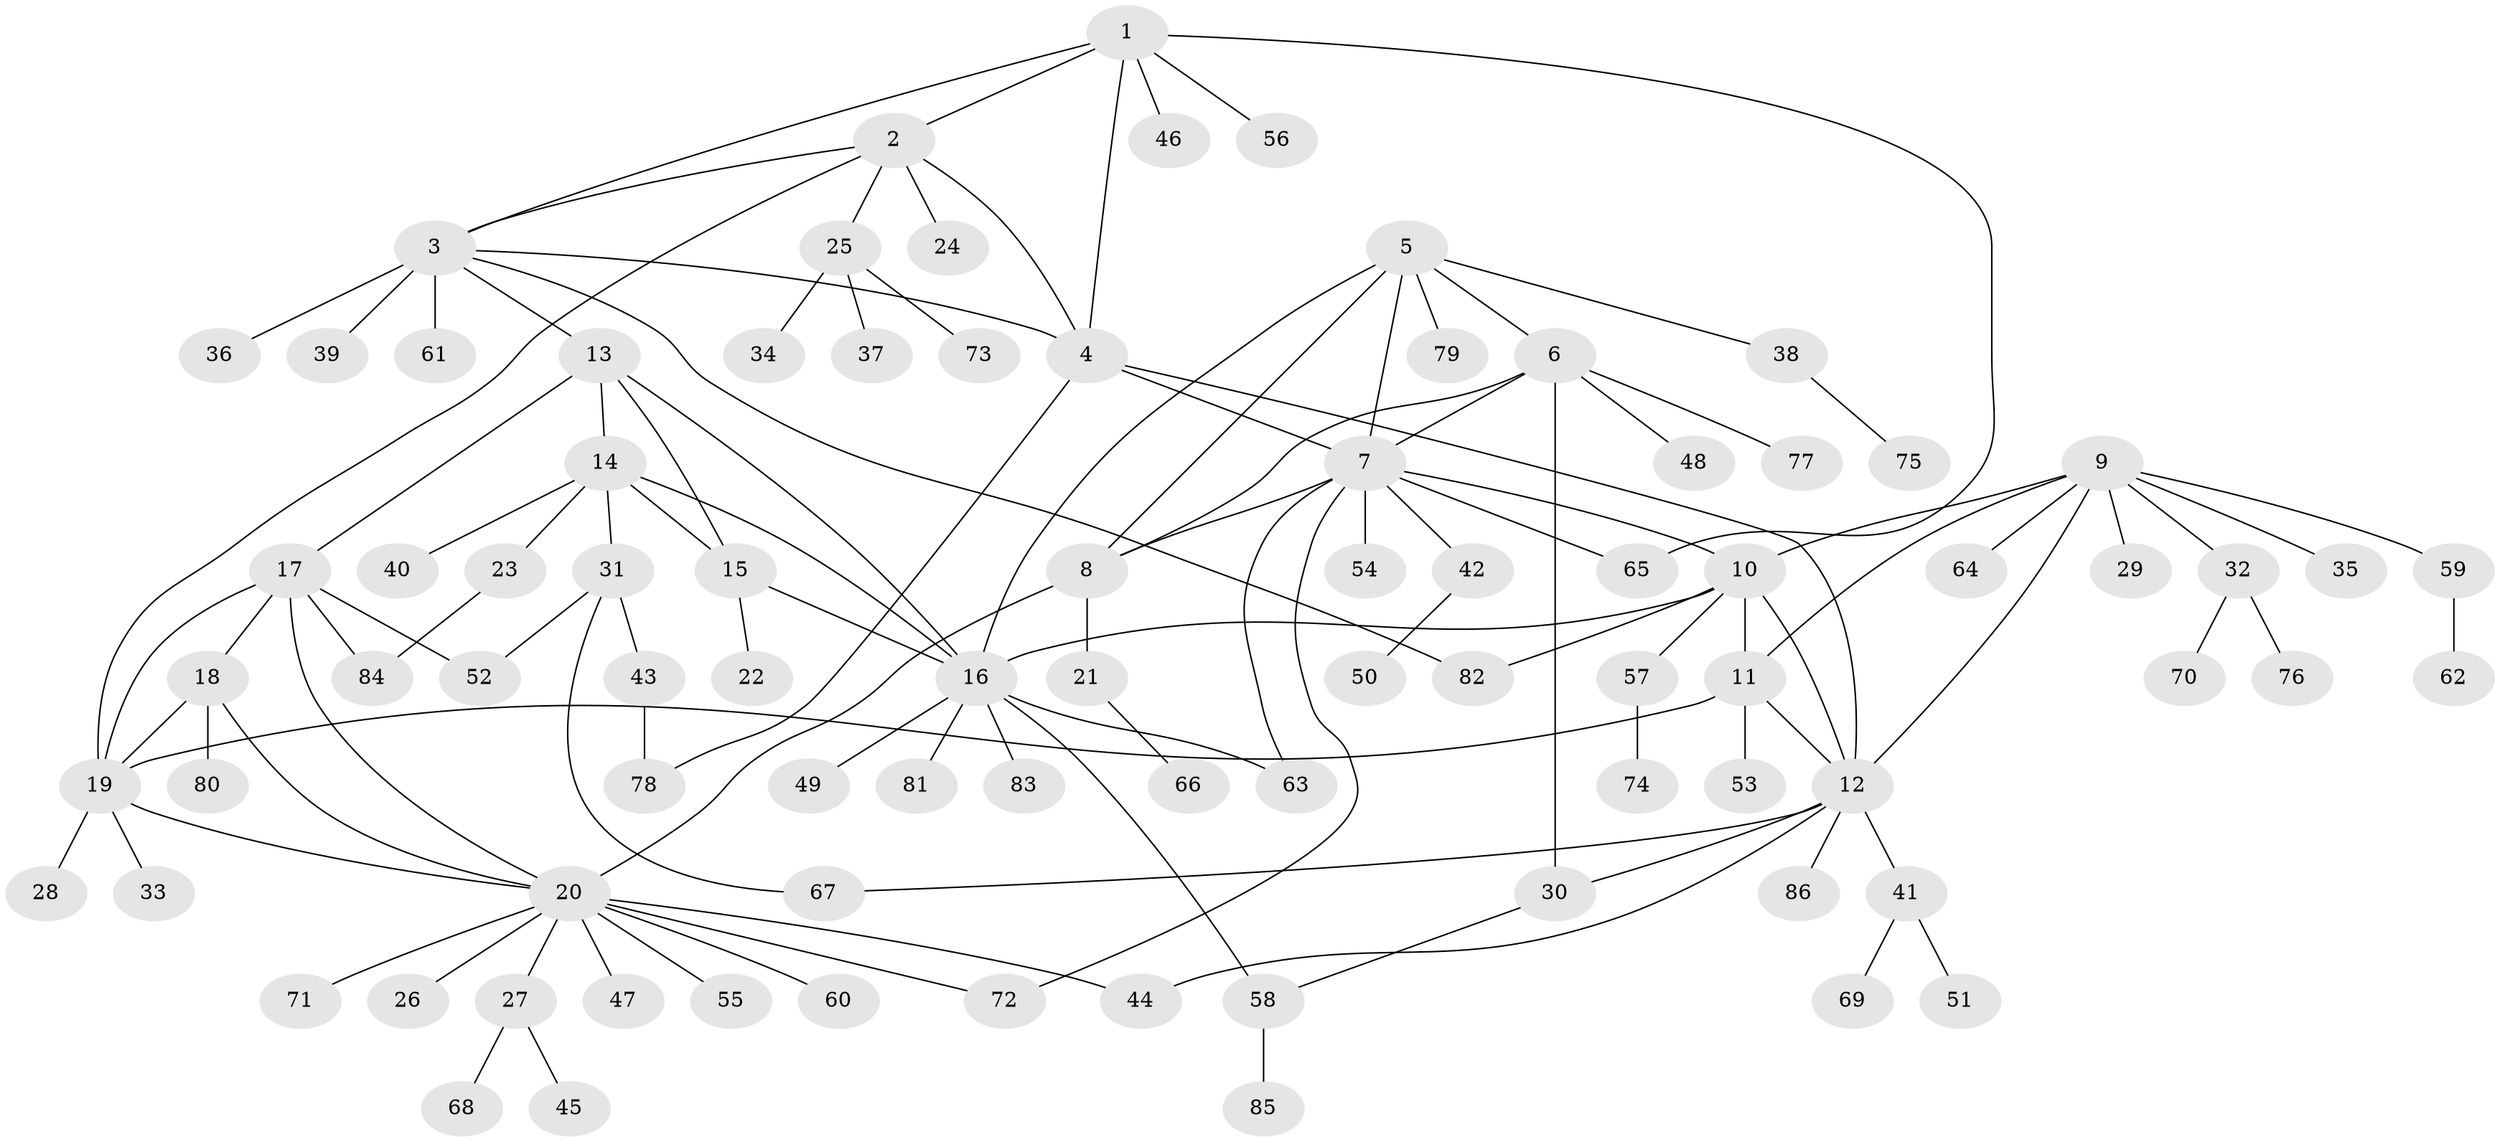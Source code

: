 // Generated by graph-tools (version 1.1) at 2025/11/02/27/25 16:11:35]
// undirected, 86 vertices, 117 edges
graph export_dot {
graph [start="1"]
  node [color=gray90,style=filled];
  1;
  2;
  3;
  4;
  5;
  6;
  7;
  8;
  9;
  10;
  11;
  12;
  13;
  14;
  15;
  16;
  17;
  18;
  19;
  20;
  21;
  22;
  23;
  24;
  25;
  26;
  27;
  28;
  29;
  30;
  31;
  32;
  33;
  34;
  35;
  36;
  37;
  38;
  39;
  40;
  41;
  42;
  43;
  44;
  45;
  46;
  47;
  48;
  49;
  50;
  51;
  52;
  53;
  54;
  55;
  56;
  57;
  58;
  59;
  60;
  61;
  62;
  63;
  64;
  65;
  66;
  67;
  68;
  69;
  70;
  71;
  72;
  73;
  74;
  75;
  76;
  77;
  78;
  79;
  80;
  81;
  82;
  83;
  84;
  85;
  86;
  1 -- 2;
  1 -- 3;
  1 -- 4;
  1 -- 46;
  1 -- 56;
  1 -- 65;
  2 -- 3;
  2 -- 4;
  2 -- 19;
  2 -- 24;
  2 -- 25;
  3 -- 4;
  3 -- 13;
  3 -- 36;
  3 -- 39;
  3 -- 61;
  3 -- 82;
  4 -- 7;
  4 -- 12;
  4 -- 78;
  5 -- 6;
  5 -- 7;
  5 -- 8;
  5 -- 16;
  5 -- 38;
  5 -- 79;
  6 -- 7;
  6 -- 8;
  6 -- 30;
  6 -- 48;
  6 -- 77;
  7 -- 8;
  7 -- 10;
  7 -- 42;
  7 -- 54;
  7 -- 63;
  7 -- 65;
  7 -- 72;
  8 -- 20;
  8 -- 21;
  9 -- 10;
  9 -- 11;
  9 -- 12;
  9 -- 29;
  9 -- 32;
  9 -- 35;
  9 -- 59;
  9 -- 64;
  10 -- 11;
  10 -- 12;
  10 -- 16;
  10 -- 57;
  10 -- 82;
  11 -- 12;
  11 -- 19;
  11 -- 53;
  12 -- 30;
  12 -- 41;
  12 -- 44;
  12 -- 67;
  12 -- 86;
  13 -- 14;
  13 -- 15;
  13 -- 16;
  13 -- 17;
  14 -- 15;
  14 -- 16;
  14 -- 23;
  14 -- 31;
  14 -- 40;
  15 -- 16;
  15 -- 22;
  16 -- 49;
  16 -- 58;
  16 -- 63;
  16 -- 81;
  16 -- 83;
  17 -- 18;
  17 -- 19;
  17 -- 20;
  17 -- 52;
  17 -- 84;
  18 -- 19;
  18 -- 20;
  18 -- 80;
  19 -- 20;
  19 -- 28;
  19 -- 33;
  20 -- 26;
  20 -- 27;
  20 -- 44;
  20 -- 47;
  20 -- 55;
  20 -- 60;
  20 -- 71;
  20 -- 72;
  21 -- 66;
  23 -- 84;
  25 -- 34;
  25 -- 37;
  25 -- 73;
  27 -- 45;
  27 -- 68;
  30 -- 58;
  31 -- 43;
  31 -- 52;
  31 -- 67;
  32 -- 70;
  32 -- 76;
  38 -- 75;
  41 -- 51;
  41 -- 69;
  42 -- 50;
  43 -- 78;
  57 -- 74;
  58 -- 85;
  59 -- 62;
}
